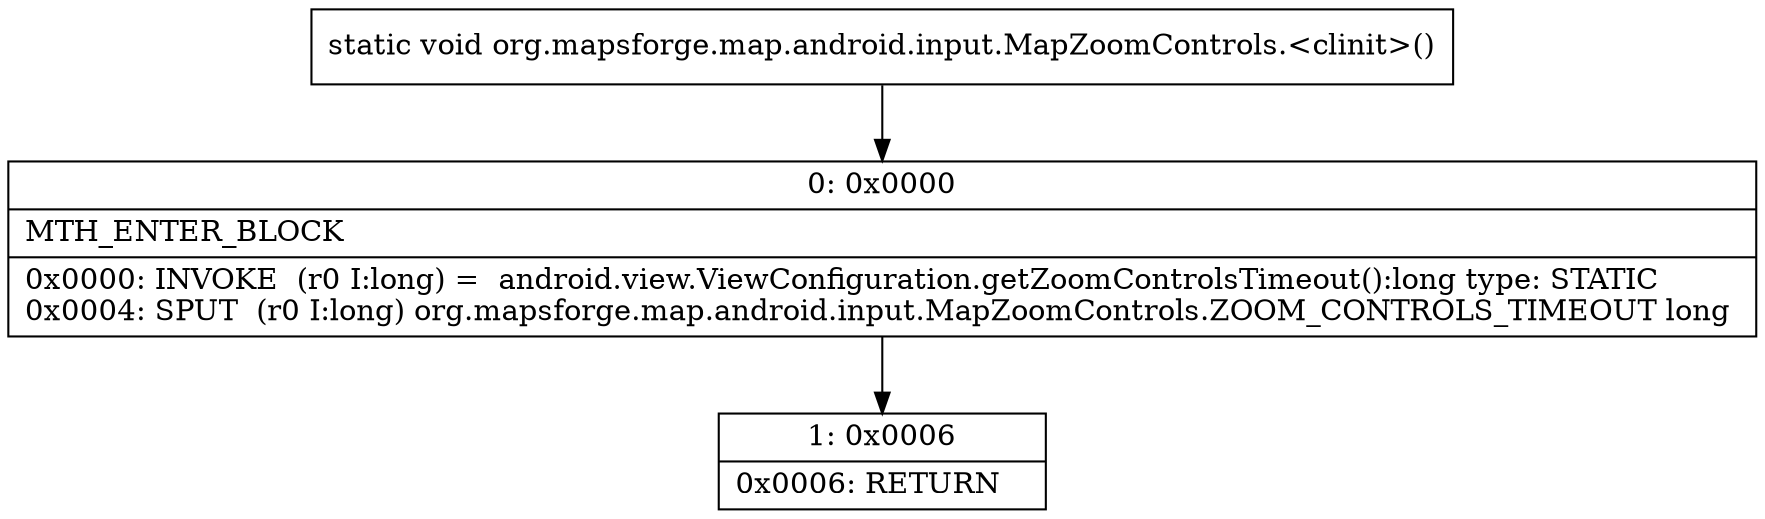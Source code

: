 digraph "CFG fororg.mapsforge.map.android.input.MapZoomControls.\<clinit\>()V" {
Node_0 [shape=record,label="{0\:\ 0x0000|MTH_ENTER_BLOCK\l|0x0000: INVOKE  (r0 I:long) =  android.view.ViewConfiguration.getZoomControlsTimeout():long type: STATIC \l0x0004: SPUT  (r0 I:long) org.mapsforge.map.android.input.MapZoomControls.ZOOM_CONTROLS_TIMEOUT long \l}"];
Node_1 [shape=record,label="{1\:\ 0x0006|0x0006: RETURN   \l}"];
MethodNode[shape=record,label="{static void org.mapsforge.map.android.input.MapZoomControls.\<clinit\>() }"];
MethodNode -> Node_0;
Node_0 -> Node_1;
}

